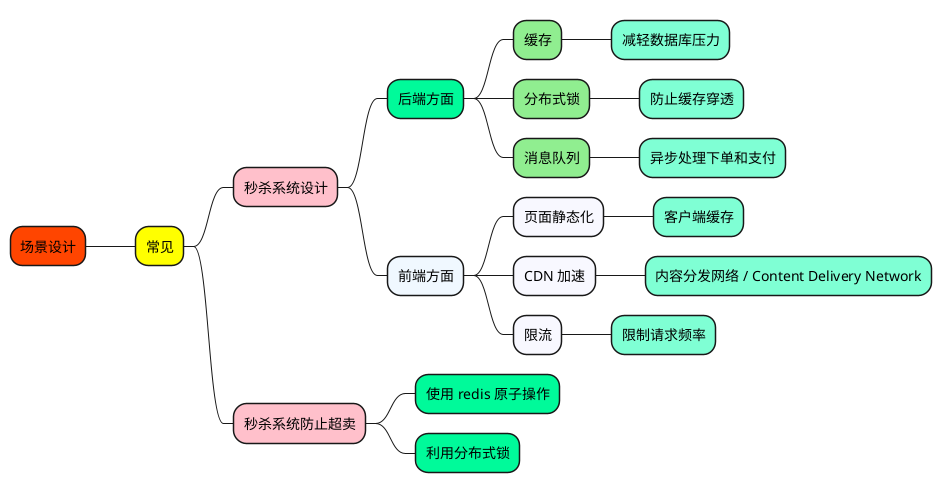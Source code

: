 @startmindmap

+[#OrangeRed] 场景设计

++[#yellow] 常见

+++[#Pink] 秒杀系统设计

++++[#MediumSpringGreen] 后端方面
+++++[#LightGreen] 缓存
++++++[#Aquamarine] 减轻数据库压力
+++++[#LightGreen] 分布式锁
++++++[#Aquamarine] 防止缓存穿透
+++++[#LightGreen] 消息队列
++++++[#Aquamarine] 异步处理下单和支付

++++[#AliceBlue] 前端方面
+++++[#GhostWhite] 页面静态化
++++++[#Aquamarine] 客户端缓存
+++++[#GhostWhite] CDN 加速
++++++[#Aquamarine] 内容分发网络 / Content Delivery Network
+++++[#GhostWhite] 限流
++++++[#Aquamarine] 限制请求频率

+++[#Pink] 秒杀系统防止超卖
++++[#MediumSpringGreen] 使用 redis 原子操作
++++[#MediumSpringGreen] 利用分布式锁


@endmindmap